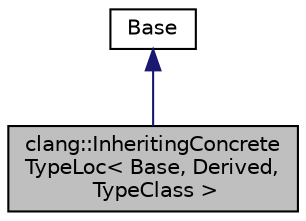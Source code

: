 digraph "clang::InheritingConcreteTypeLoc&lt; Base, Derived, TypeClass &gt;"
{
 // LATEX_PDF_SIZE
  bgcolor="transparent";
  edge [fontname="Helvetica",fontsize="10",labelfontname="Helvetica",labelfontsize="10"];
  node [fontname="Helvetica",fontsize="10",shape=record];
  Node1 [label="clang::InheritingConcrete\lTypeLoc\< Base, Derived,\l TypeClass \>",height=0.2,width=0.4,color="black", fillcolor="grey75", style="filled", fontcolor="black",tooltip="A metaprogramming class designed for concrete subtypes of abstract types where all subtypes share equ..."];
  Node2 -> Node1 [dir="back",color="midnightblue",fontsize="10",style="solid",fontname="Helvetica"];
  Node2 [label="Base",height=0.2,width=0.4,color="black",URL="$classBase.html",tooltip=" "];
}
